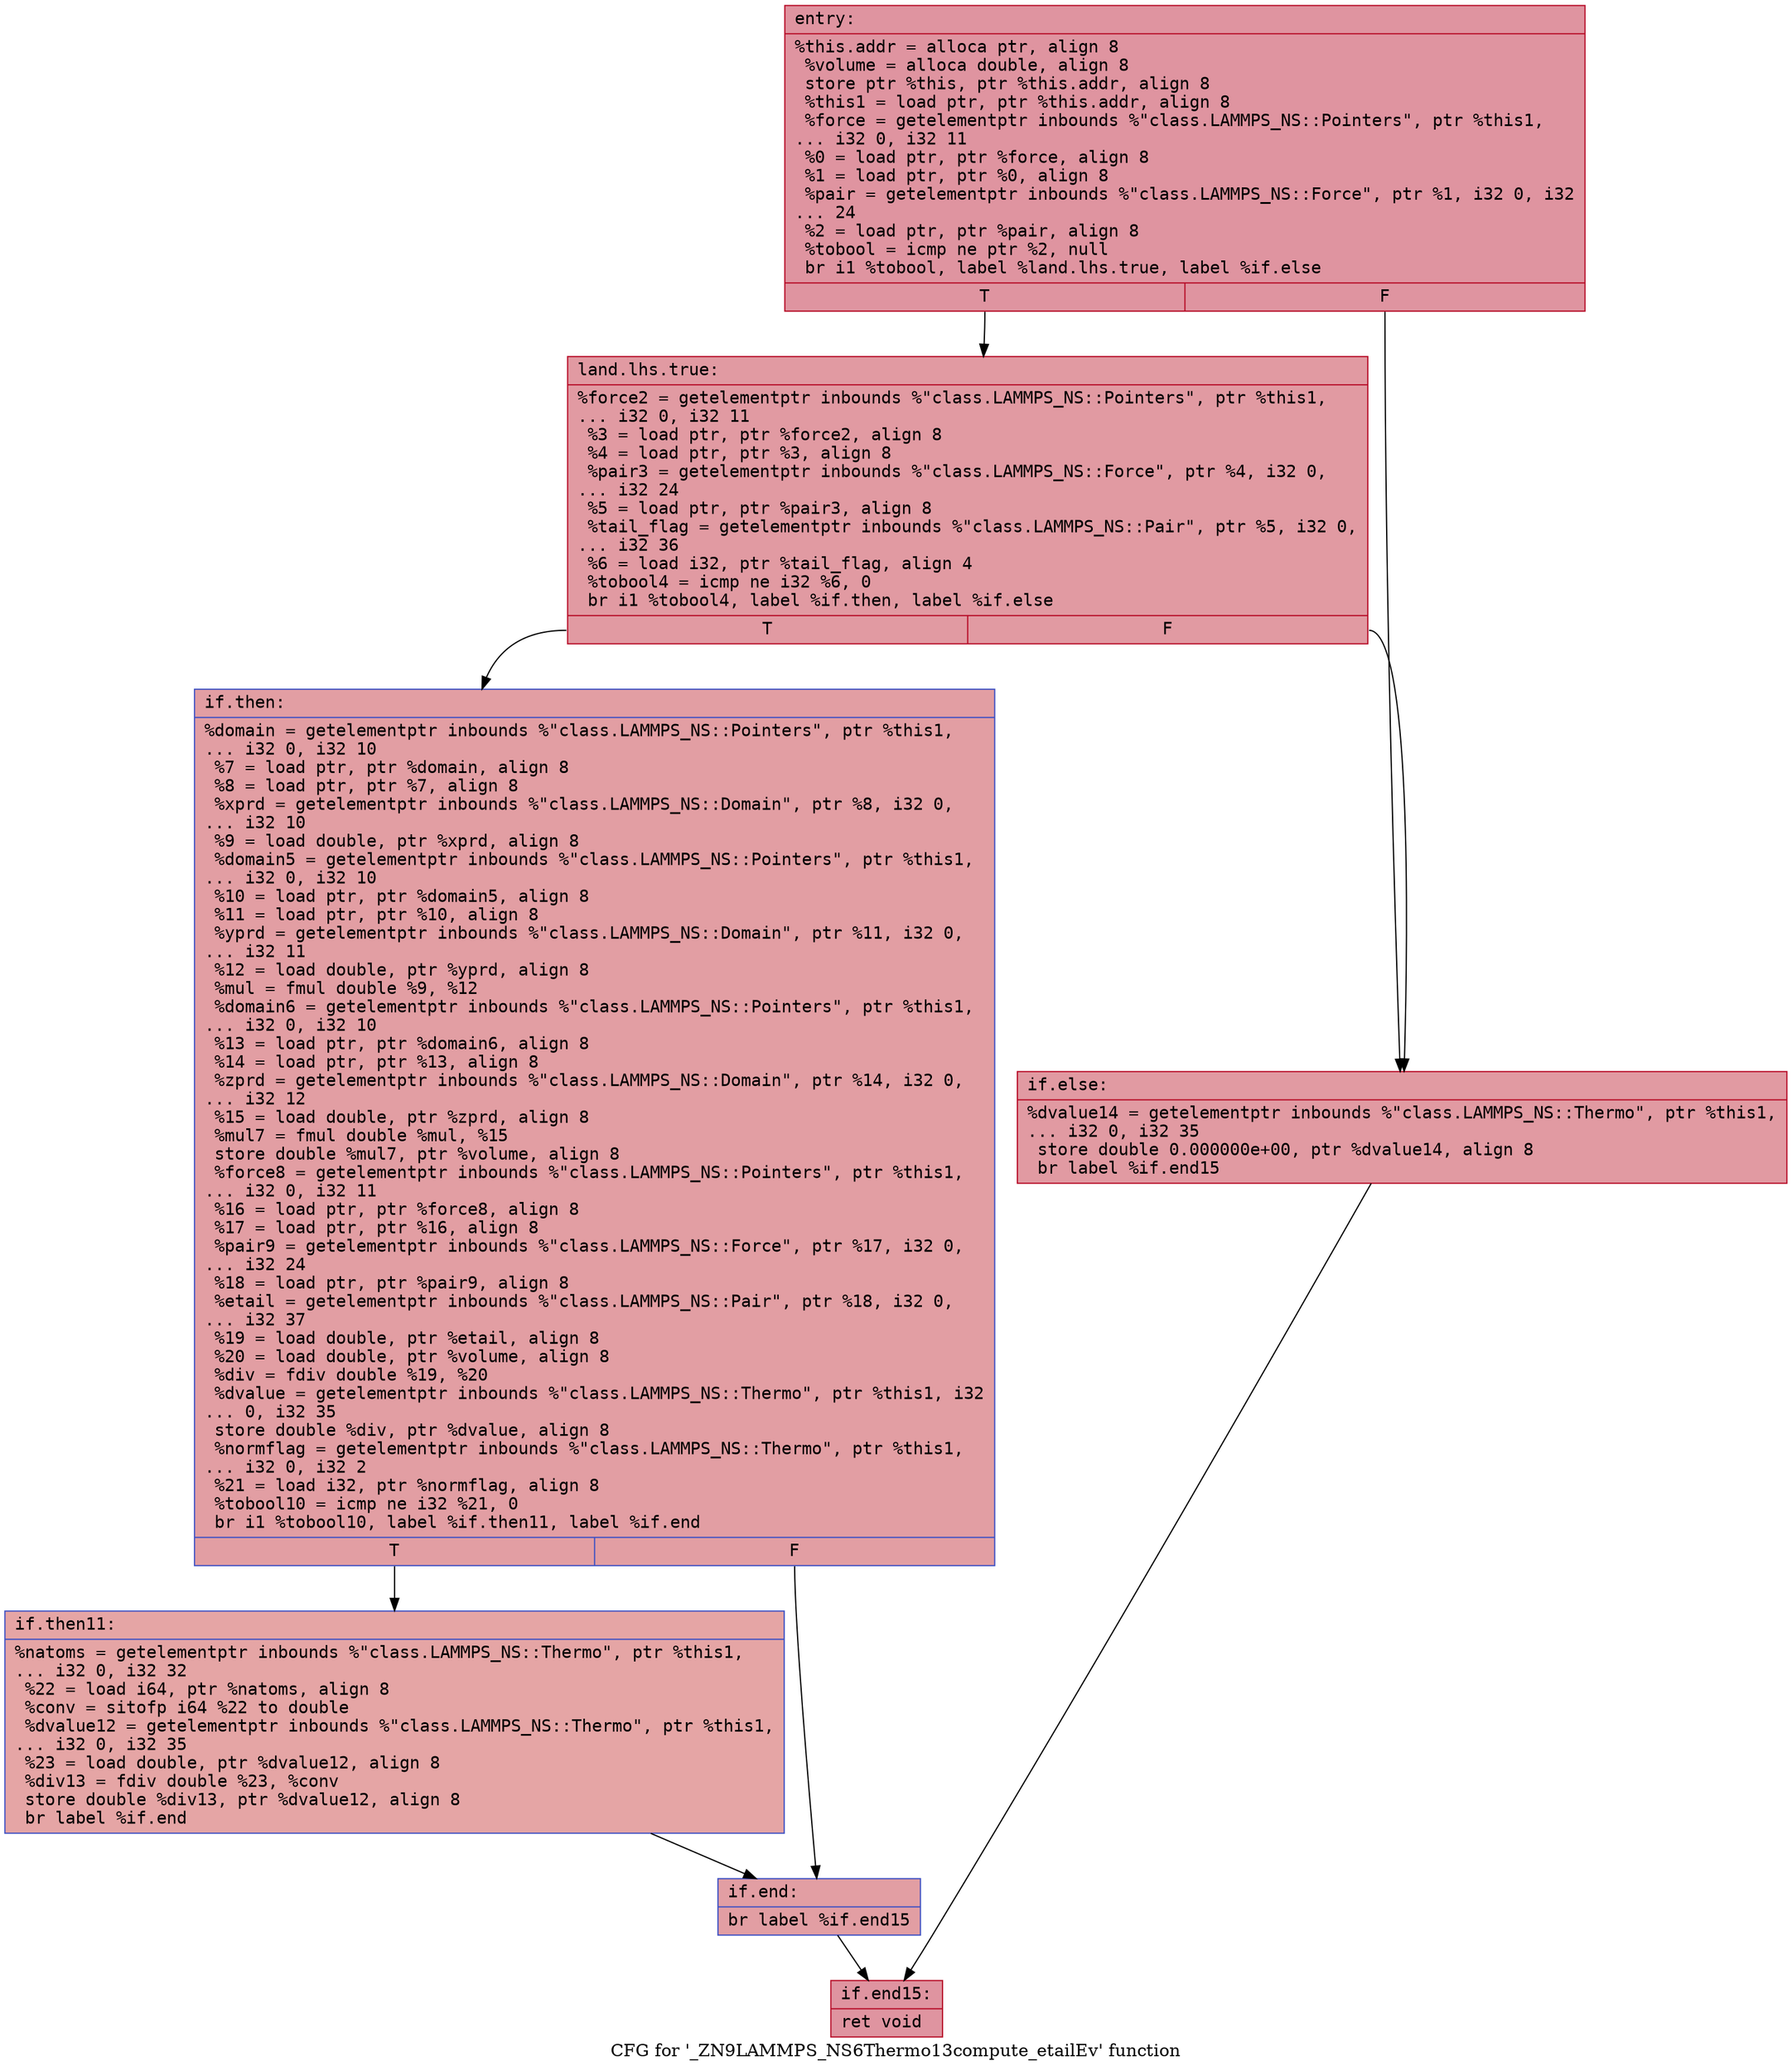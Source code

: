 digraph "CFG for '_ZN9LAMMPS_NS6Thermo13compute_etailEv' function" {
	label="CFG for '_ZN9LAMMPS_NS6Thermo13compute_etailEv' function";

	Node0x55bd404ea8e0 [shape=record,color="#b70d28ff", style=filled, fillcolor="#b70d2870" fontname="Courier",label="{entry:\l|  %this.addr = alloca ptr, align 8\l  %volume = alloca double, align 8\l  store ptr %this, ptr %this.addr, align 8\l  %this1 = load ptr, ptr %this.addr, align 8\l  %force = getelementptr inbounds %\"class.LAMMPS_NS::Pointers\", ptr %this1,\l... i32 0, i32 11\l  %0 = load ptr, ptr %force, align 8\l  %1 = load ptr, ptr %0, align 8\l  %pair = getelementptr inbounds %\"class.LAMMPS_NS::Force\", ptr %1, i32 0, i32\l... 24\l  %2 = load ptr, ptr %pair, align 8\l  %tobool = icmp ne ptr %2, null\l  br i1 %tobool, label %land.lhs.true, label %if.else\l|{<s0>T|<s1>F}}"];
	Node0x55bd404ea8e0:s0 -> Node0x55bd404eaee0[tooltip="entry -> land.lhs.true\nProbability 62.50%" ];
	Node0x55bd404ea8e0:s1 -> Node0x55bd404eaf60[tooltip="entry -> if.else\nProbability 37.50%" ];
	Node0x55bd404eaee0 [shape=record,color="#b70d28ff", style=filled, fillcolor="#bb1b2c70" fontname="Courier",label="{land.lhs.true:\l|  %force2 = getelementptr inbounds %\"class.LAMMPS_NS::Pointers\", ptr %this1,\l... i32 0, i32 11\l  %3 = load ptr, ptr %force2, align 8\l  %4 = load ptr, ptr %3, align 8\l  %pair3 = getelementptr inbounds %\"class.LAMMPS_NS::Force\", ptr %4, i32 0,\l... i32 24\l  %5 = load ptr, ptr %pair3, align 8\l  %tail_flag = getelementptr inbounds %\"class.LAMMPS_NS::Pair\", ptr %5, i32 0,\l... i32 36\l  %6 = load i32, ptr %tail_flag, align 4\l  %tobool4 = icmp ne i32 %6, 0\l  br i1 %tobool4, label %if.then, label %if.else\l|{<s0>T|<s1>F}}"];
	Node0x55bd404eaee0:s0 -> Node0x55bd404eb6e0[tooltip="land.lhs.true -> if.then\nProbability 62.50%" ];
	Node0x55bd404eaee0:s1 -> Node0x55bd404eaf60[tooltip="land.lhs.true -> if.else\nProbability 37.50%" ];
	Node0x55bd404eb6e0 [shape=record,color="#3d50c3ff", style=filled, fillcolor="#be242e70" fontname="Courier",label="{if.then:\l|  %domain = getelementptr inbounds %\"class.LAMMPS_NS::Pointers\", ptr %this1,\l... i32 0, i32 10\l  %7 = load ptr, ptr %domain, align 8\l  %8 = load ptr, ptr %7, align 8\l  %xprd = getelementptr inbounds %\"class.LAMMPS_NS::Domain\", ptr %8, i32 0,\l... i32 10\l  %9 = load double, ptr %xprd, align 8\l  %domain5 = getelementptr inbounds %\"class.LAMMPS_NS::Pointers\", ptr %this1,\l... i32 0, i32 10\l  %10 = load ptr, ptr %domain5, align 8\l  %11 = load ptr, ptr %10, align 8\l  %yprd = getelementptr inbounds %\"class.LAMMPS_NS::Domain\", ptr %11, i32 0,\l... i32 11\l  %12 = load double, ptr %yprd, align 8\l  %mul = fmul double %9, %12\l  %domain6 = getelementptr inbounds %\"class.LAMMPS_NS::Pointers\", ptr %this1,\l... i32 0, i32 10\l  %13 = load ptr, ptr %domain6, align 8\l  %14 = load ptr, ptr %13, align 8\l  %zprd = getelementptr inbounds %\"class.LAMMPS_NS::Domain\", ptr %14, i32 0,\l... i32 12\l  %15 = load double, ptr %zprd, align 8\l  %mul7 = fmul double %mul, %15\l  store double %mul7, ptr %volume, align 8\l  %force8 = getelementptr inbounds %\"class.LAMMPS_NS::Pointers\", ptr %this1,\l... i32 0, i32 11\l  %16 = load ptr, ptr %force8, align 8\l  %17 = load ptr, ptr %16, align 8\l  %pair9 = getelementptr inbounds %\"class.LAMMPS_NS::Force\", ptr %17, i32 0,\l... i32 24\l  %18 = load ptr, ptr %pair9, align 8\l  %etail = getelementptr inbounds %\"class.LAMMPS_NS::Pair\", ptr %18, i32 0,\l... i32 37\l  %19 = load double, ptr %etail, align 8\l  %20 = load double, ptr %volume, align 8\l  %div = fdiv double %19, %20\l  %dvalue = getelementptr inbounds %\"class.LAMMPS_NS::Thermo\", ptr %this1, i32\l... 0, i32 35\l  store double %div, ptr %dvalue, align 8\l  %normflag = getelementptr inbounds %\"class.LAMMPS_NS::Thermo\", ptr %this1,\l... i32 0, i32 2\l  %21 = load i32, ptr %normflag, align 8\l  %tobool10 = icmp ne i32 %21, 0\l  br i1 %tobool10, label %if.then11, label %if.end\l|{<s0>T|<s1>F}}"];
	Node0x55bd404eb6e0:s0 -> Node0x55bd404ece80[tooltip="if.then -> if.then11\nProbability 62.50%" ];
	Node0x55bd404eb6e0:s1 -> Node0x55bd404ecf00[tooltip="if.then -> if.end\nProbability 37.50%" ];
	Node0x55bd404ece80 [shape=record,color="#3d50c3ff", style=filled, fillcolor="#c5333470" fontname="Courier",label="{if.then11:\l|  %natoms = getelementptr inbounds %\"class.LAMMPS_NS::Thermo\", ptr %this1,\l... i32 0, i32 32\l  %22 = load i64, ptr %natoms, align 8\l  %conv = sitofp i64 %22 to double\l  %dvalue12 = getelementptr inbounds %\"class.LAMMPS_NS::Thermo\", ptr %this1,\l... i32 0, i32 35\l  %23 = load double, ptr %dvalue12, align 8\l  %div13 = fdiv double %23, %conv\l  store double %div13, ptr %dvalue12, align 8\l  br label %if.end\l}"];
	Node0x55bd404ece80 -> Node0x55bd404ecf00[tooltip="if.then11 -> if.end\nProbability 100.00%" ];
	Node0x55bd404ecf00 [shape=record,color="#3d50c3ff", style=filled, fillcolor="#be242e70" fontname="Courier",label="{if.end:\l|  br label %if.end15\l}"];
	Node0x55bd404ecf00 -> Node0x55bd404ed540[tooltip="if.end -> if.end15\nProbability 100.00%" ];
	Node0x55bd404eaf60 [shape=record,color="#b70d28ff", style=filled, fillcolor="#bb1b2c70" fontname="Courier",label="{if.else:\l|  %dvalue14 = getelementptr inbounds %\"class.LAMMPS_NS::Thermo\", ptr %this1,\l... i32 0, i32 35\l  store double 0.000000e+00, ptr %dvalue14, align 8\l  br label %if.end15\l}"];
	Node0x55bd404eaf60 -> Node0x55bd404ed540[tooltip="if.else -> if.end15\nProbability 100.00%" ];
	Node0x55bd404ed540 [shape=record,color="#b70d28ff", style=filled, fillcolor="#b70d2870" fontname="Courier",label="{if.end15:\l|  ret void\l}"];
}
